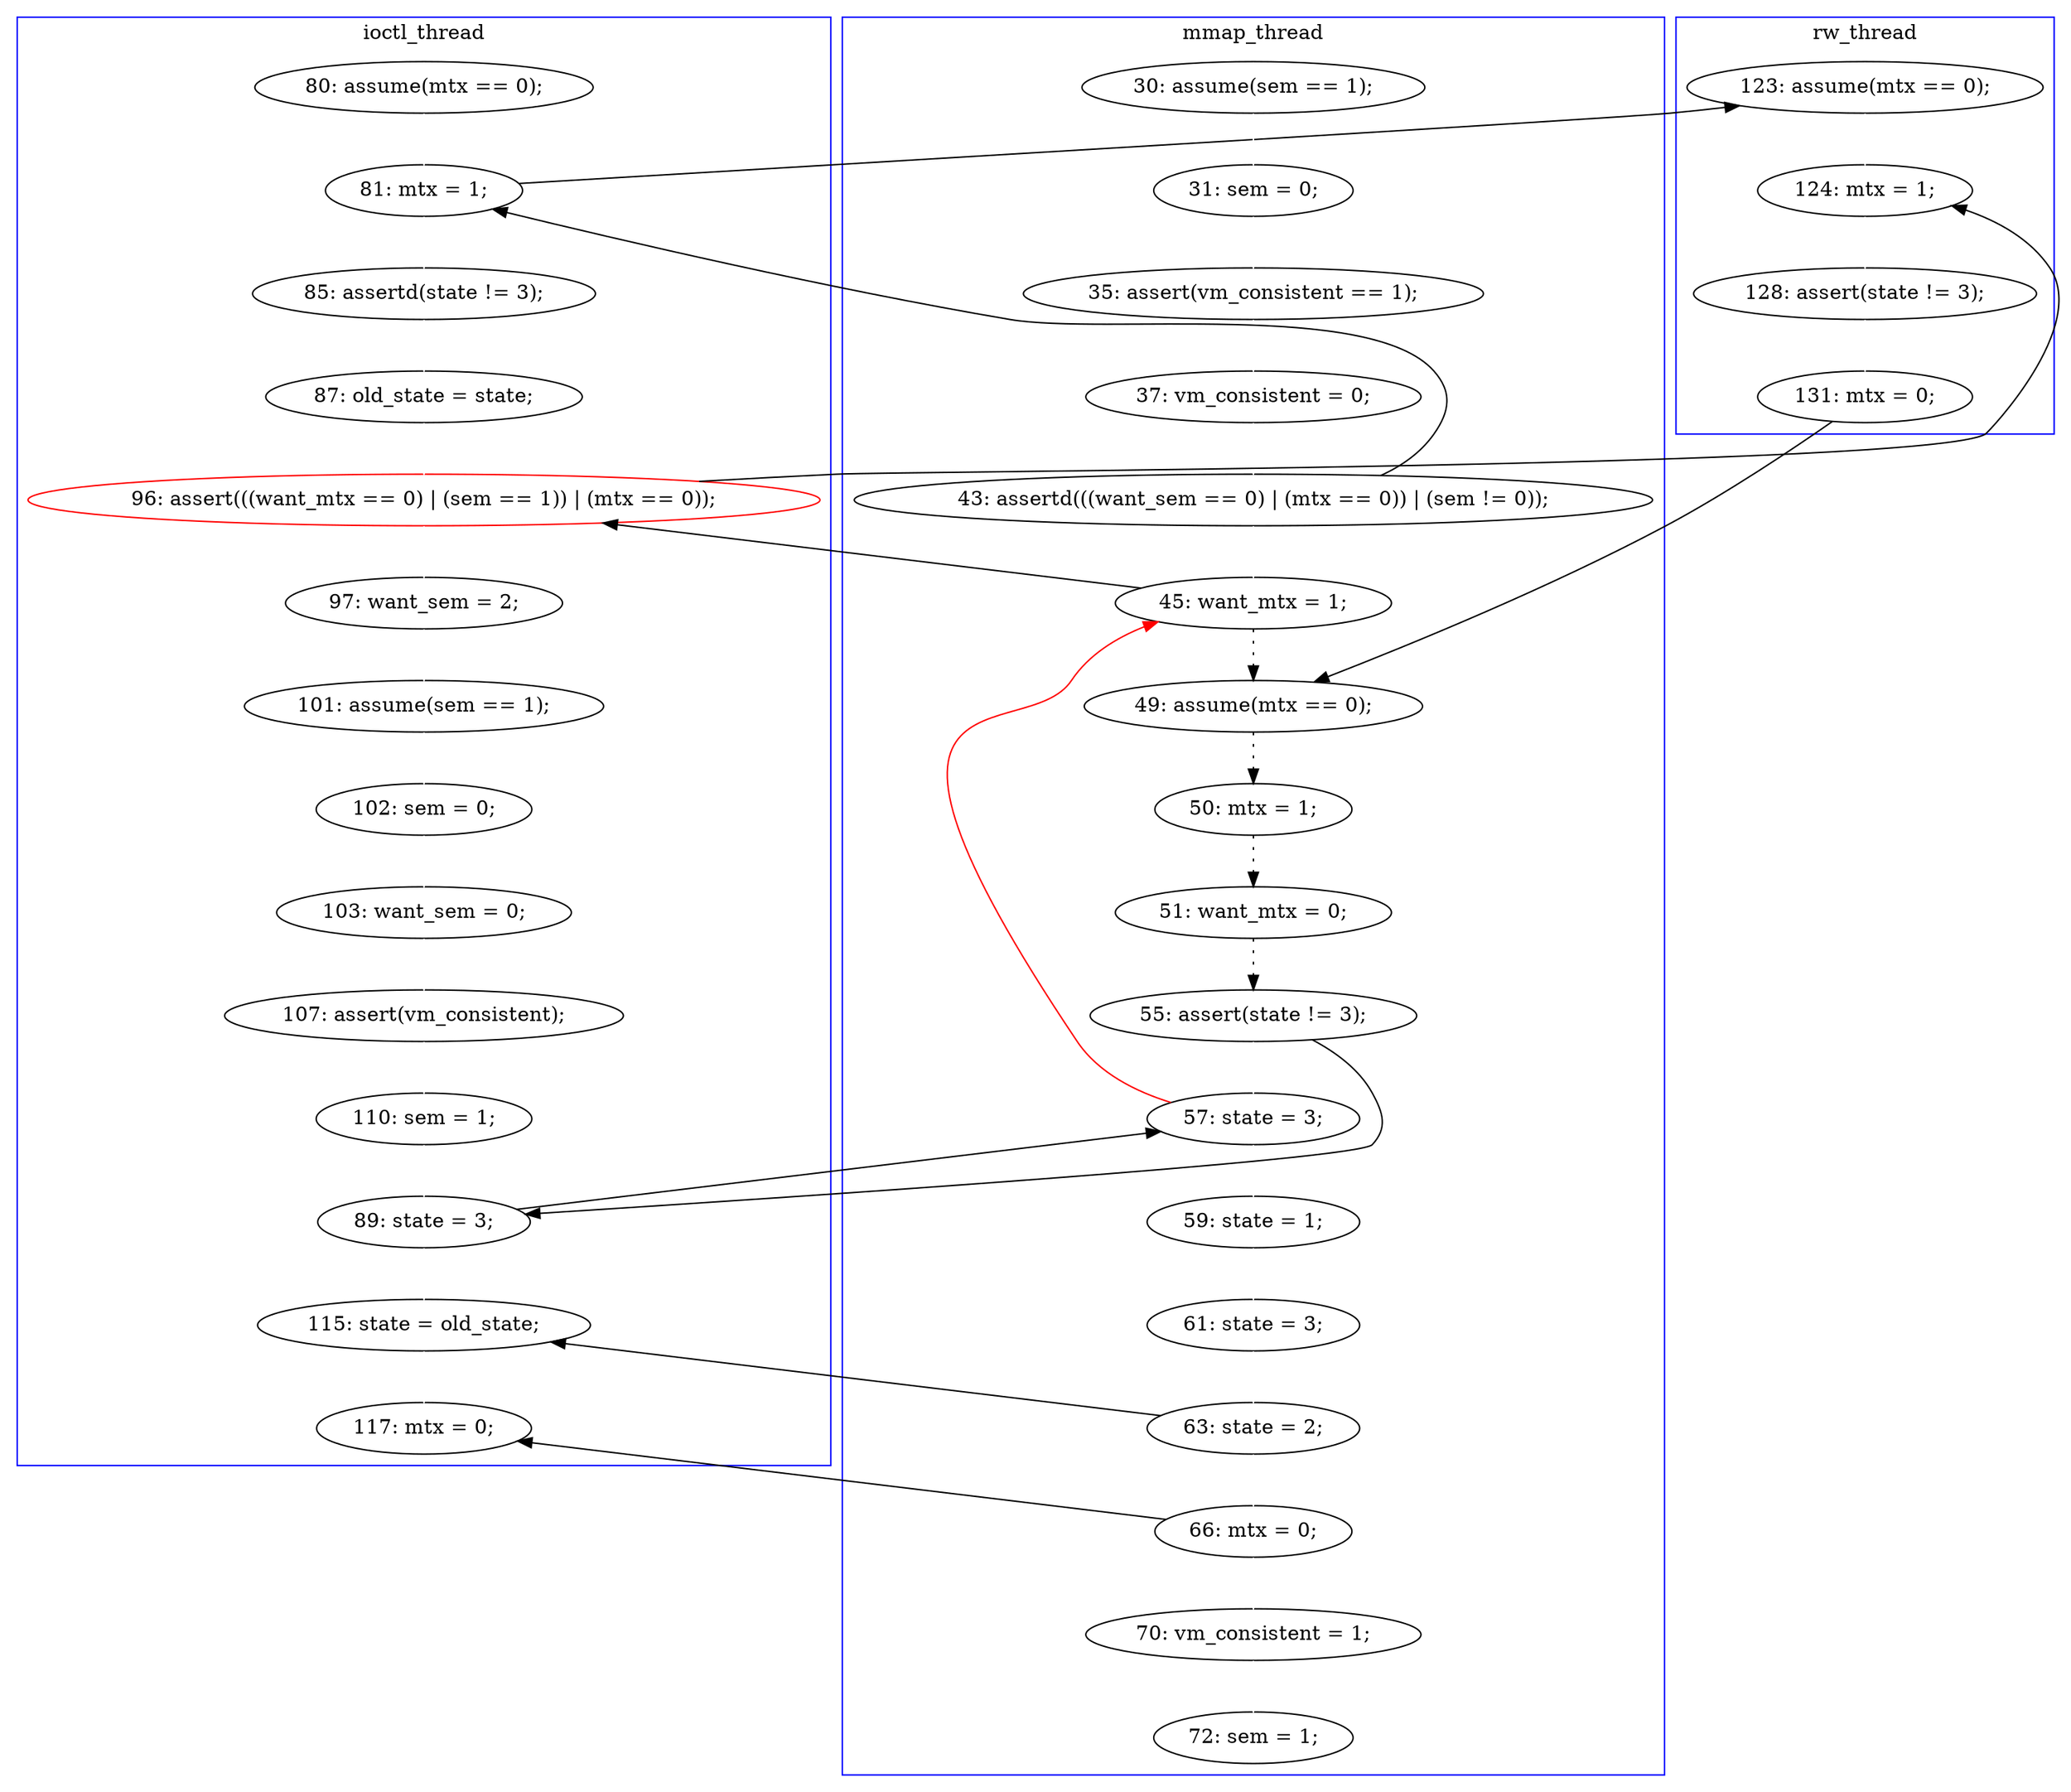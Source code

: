digraph Counterexample {
	12 -> 14 [color = white, style = solid]
	11 -> 12 [color = white, style = solid]
	19 -> 20 [color = white, style = solid]
	54 -> 56 [color = white, style = solid]
	44 -> 16 [color = red, style = solid, constraint = false]
	16 -> 25 [color = black, style = solid, constraint = false]
	31 -> 32 [color = white, style = solid]
	35 -> 36 [color = white, style = solid]
	45 -> 46 [color = white, style = solid]
	25 -> 27 [color = white, style = solid]
	30 -> 31 [color = white, style = solid]
	46 -> 47 [color = white, style = solid]
	20 -> 21 [color = white, style = solid]
	15 -> 20 [color = black, style = solid, constraint = false]
	36 -> 37 [color = black, style = solid, constraint = false]
	43 -> 54 [color = white, style = solid]
	41 -> 44 [color = white, style = solid]
	20 -> 28 [color = black, style = solid, constraint = false]
	47 -> 54 [color = black, style = solid, constraint = false]
	28 -> 29 [color = white, style = solid]
	14 -> 15 [color = white, style = solid]
	38 -> 39 [color = black, style = dotted]
	21 -> 22 [color = white, style = solid]
	15 -> 16 [color = white, style = solid]
	32 -> 33 [color = white, style = solid]
	22 -> 25 [color = white, style = solid]
	48 -> 56 [color = black, style = solid, constraint = false]
	29 -> 35 [color = white, style = solid]
	47 -> 48 [color = white, style = solid]
	25 -> 29 [color = black, style = solid, constraint = false]
	16 -> 37 [color = black, style = dotted]
	27 -> 30 [color = white, style = solid]
	43 -> 44 [color = black, style = solid, constraint = false]
	48 -> 49 [color = white, style = solid]
	44 -> 45 [color = white, style = solid]
	34 -> 43 [color = white, style = solid]
	41 -> 43 [color = black, style = solid, constraint = false]
	10 -> 11 [color = white, style = solid]
	33 -> 34 [color = white, style = solid]
	39 -> 41 [color = black, style = dotted]
	49 -> 50 [color = white, style = solid]
	37 -> 38 [color = black, style = dotted]
	subgraph cluster3 {
		label = rw_thread
		color = blue
		29  [label = "124: mtx = 1;"]
		28  [label = "123: assume(mtx == 0);"]
		36  [label = "131: mtx = 0;"]
		35  [label = "128: assert(state != 3);"]
	}
	subgraph cluster2 {
		label = ioctl_thread
		color = blue
		20  [label = "81: mtx = 1;"]
		27  [label = "97: want_sem = 2;"]
		43  [label = "89: state = 3;"]
		21  [label = "85: assertd(state != 3);"]
		19  [label = "80: assume(mtx == 0);"]
		34  [label = "110: sem = 1;"]
		54  [label = "115: state = old_state;"]
		22  [label = "87: old_state = state;"]
		31  [label = "102: sem = 0;"]
		33  [label = "107: assert(vm_consistent);"]
		25  [label = "96: assert(((want_mtx == 0) | (sem == 1)) | (mtx == 0));", color = red]
		56  [label = "117: mtx = 0;"]
		32  [label = "103: want_sem = 0;"]
		30  [label = "101: assume(sem == 1);"]
	}
	subgraph cluster1 {
		label = mmap_thread
		color = blue
		37  [label = "49: assume(mtx == 0);"]
		16  [label = "45: want_mtx = 1;"]
		12  [label = "35: assert(vm_consistent == 1);"]
		50  [label = "72: sem = 1;"]
		48  [label = "66: mtx = 0;"]
		14  [label = "37: vm_consistent = 0;"]
		41  [label = "55: assert(state != 3);"]
		38  [label = "50: mtx = 1;"]
		47  [label = "63: state = 2;"]
		45  [label = "59: state = 1;"]
		49  [label = "70: vm_consistent = 1;"]
		15  [label = "43: assertd(((want_sem == 0) | (mtx == 0)) | (sem != 0));"]
		46  [label = "61: state = 3;"]
		44  [label = "57: state = 3;"]
		11  [label = "31: sem = 0;"]
		10  [label = "30: assume(sem == 1);"]
		39  [label = "51: want_mtx = 0;"]
	}
}